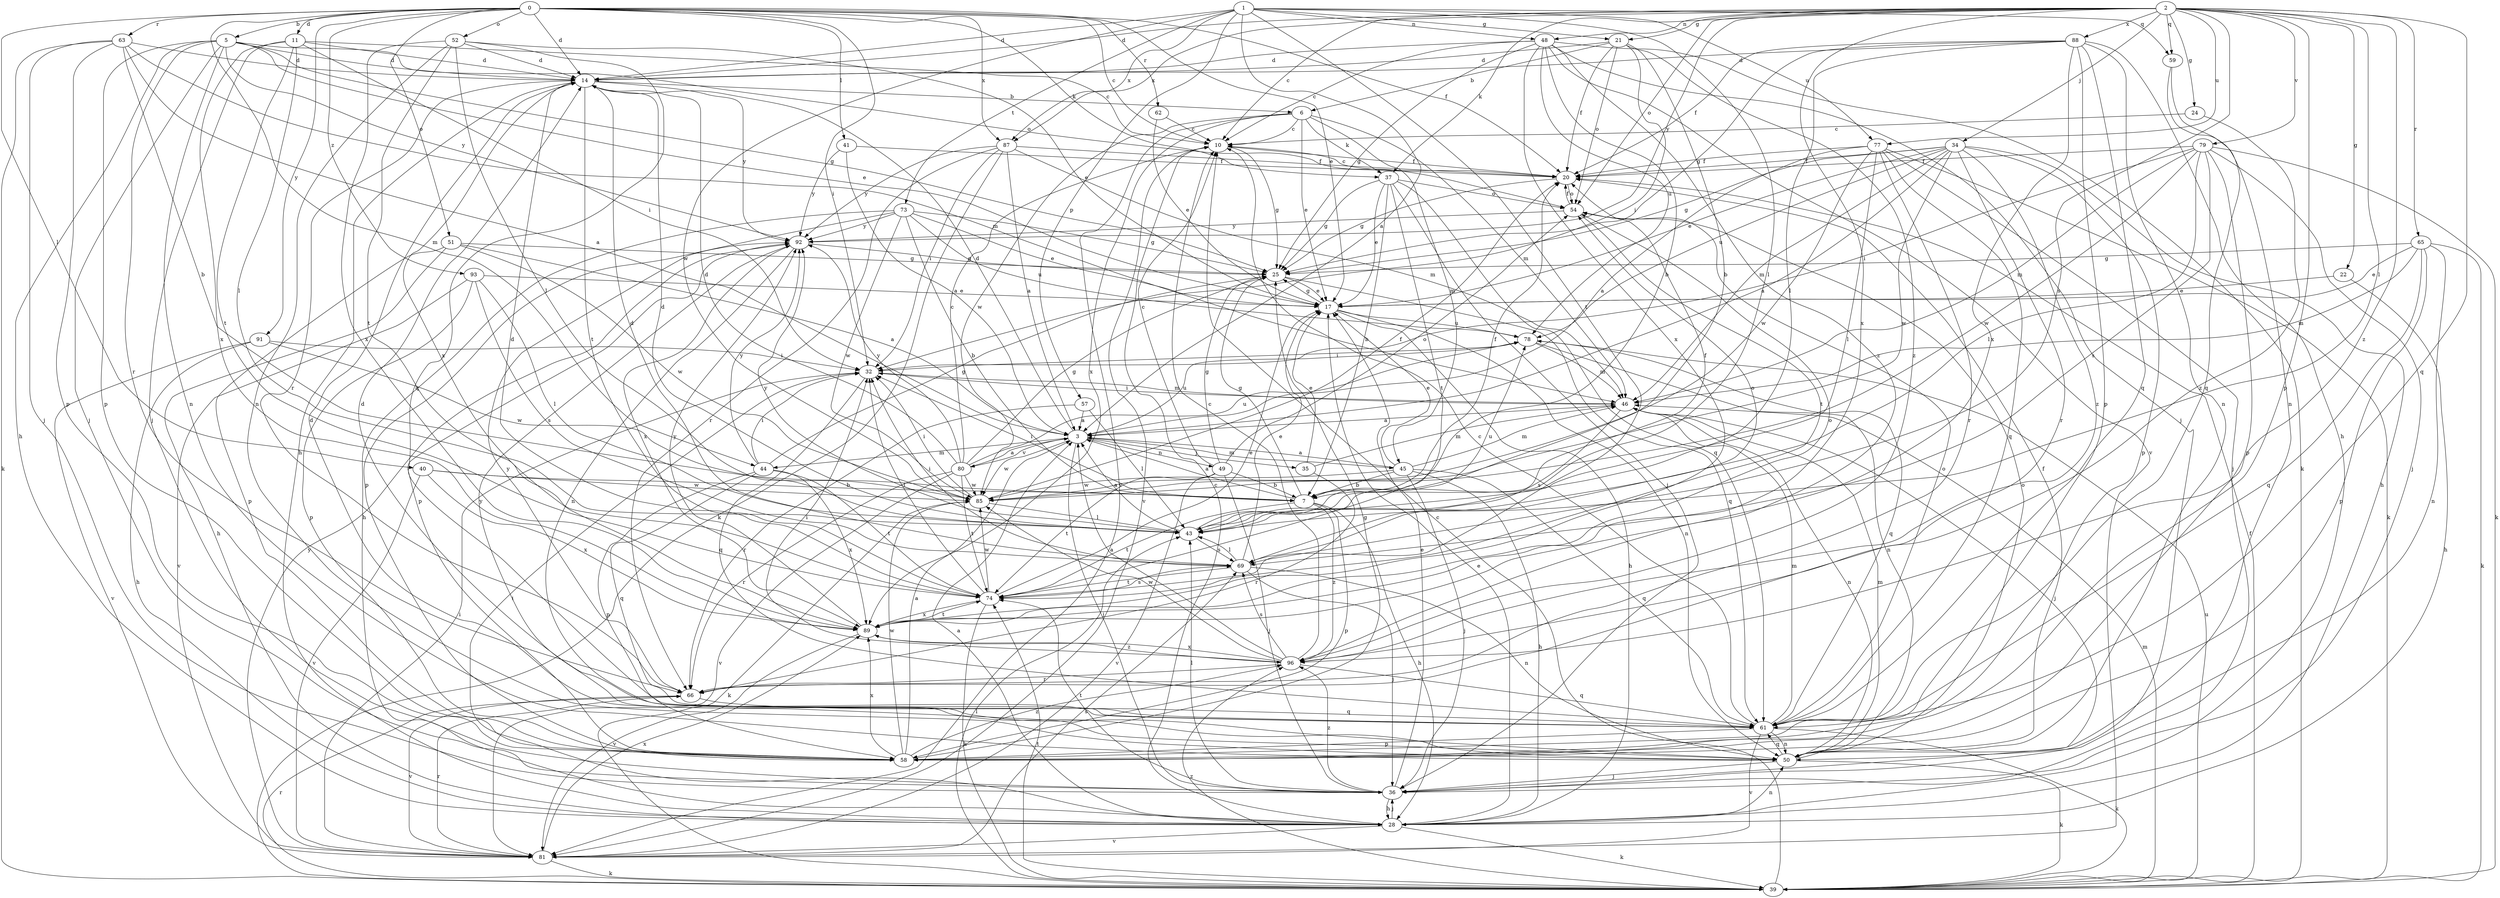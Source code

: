 strict digraph  {
0;
1;
2;
3;
5;
6;
7;
10;
11;
14;
17;
20;
21;
22;
24;
25;
28;
32;
34;
35;
36;
37;
39;
40;
41;
43;
44;
45;
46;
48;
49;
50;
51;
52;
54;
57;
58;
59;
61;
62;
63;
65;
66;
69;
73;
74;
77;
78;
79;
80;
81;
85;
87;
88;
89;
91;
92;
93;
96;
0 -> 5  [label=b];
0 -> 10  [label=c];
0 -> 11  [label=d];
0 -> 14  [label=d];
0 -> 17  [label=e];
0 -> 20  [label=f];
0 -> 32  [label=i];
0 -> 37  [label=k];
0 -> 40  [label=l];
0 -> 41  [label=l];
0 -> 44  [label=m];
0 -> 51  [label=o];
0 -> 52  [label=o];
0 -> 62  [label=r];
0 -> 63  [label=r];
0 -> 87  [label=x];
0 -> 91  [label=y];
0 -> 93  [label=z];
1 -> 3  [label=a];
1 -> 14  [label=d];
1 -> 21  [label=g];
1 -> 43  [label=l];
1 -> 48  [label=n];
1 -> 57  [label=p];
1 -> 59  [label=q];
1 -> 73  [label=t];
1 -> 74  [label=t];
1 -> 77  [label=u];
1 -> 85  [label=w];
1 -> 87  [label=x];
2 -> 10  [label=c];
2 -> 14  [label=d];
2 -> 21  [label=g];
2 -> 22  [label=g];
2 -> 24  [label=g];
2 -> 34  [label=j];
2 -> 37  [label=k];
2 -> 43  [label=l];
2 -> 48  [label=n];
2 -> 54  [label=o];
2 -> 58  [label=p];
2 -> 59  [label=q];
2 -> 61  [label=q];
2 -> 65  [label=r];
2 -> 69  [label=s];
2 -> 77  [label=u];
2 -> 79  [label=v];
2 -> 87  [label=x];
2 -> 88  [label=x];
2 -> 89  [label=x];
2 -> 92  [label=y];
2 -> 96  [label=z];
3 -> 14  [label=d];
3 -> 35  [label=j];
3 -> 36  [label=j];
3 -> 44  [label=m];
3 -> 45  [label=m];
3 -> 49  [label=n];
3 -> 78  [label=u];
3 -> 80  [label=v];
3 -> 85  [label=w];
5 -> 14  [label=d];
5 -> 17  [label=e];
5 -> 25  [label=g];
5 -> 28  [label=h];
5 -> 36  [label=j];
5 -> 50  [label=n];
5 -> 54  [label=o];
5 -> 58  [label=p];
5 -> 66  [label=r];
5 -> 92  [label=y];
6 -> 10  [label=c];
6 -> 17  [label=e];
6 -> 37  [label=k];
6 -> 45  [label=m];
6 -> 46  [label=m];
6 -> 81  [label=v];
6 -> 85  [label=w];
6 -> 89  [label=x];
7 -> 3  [label=a];
7 -> 20  [label=f];
7 -> 25  [label=g];
7 -> 28  [label=h];
7 -> 32  [label=i];
7 -> 58  [label=p];
7 -> 74  [label=t];
7 -> 96  [label=z];
10 -> 20  [label=f];
10 -> 25  [label=g];
10 -> 81  [label=v];
11 -> 10  [label=c];
11 -> 14  [label=d];
11 -> 32  [label=i];
11 -> 36  [label=j];
11 -> 43  [label=l];
11 -> 74  [label=t];
11 -> 89  [label=x];
14 -> 6  [label=b];
14 -> 28  [label=h];
14 -> 66  [label=r];
14 -> 74  [label=t];
14 -> 89  [label=x];
14 -> 92  [label=y];
17 -> 25  [label=g];
17 -> 28  [label=h];
17 -> 50  [label=n];
17 -> 78  [label=u];
20 -> 10  [label=c];
20 -> 25  [label=g];
20 -> 54  [label=o];
21 -> 6  [label=b];
21 -> 7  [label=b];
21 -> 14  [label=d];
21 -> 20  [label=f];
21 -> 32  [label=i];
21 -> 54  [label=o];
21 -> 96  [label=z];
22 -> 17  [label=e];
22 -> 28  [label=h];
24 -> 10  [label=c];
24 -> 96  [label=z];
25 -> 17  [label=e];
25 -> 61  [label=q];
28 -> 3  [label=a];
28 -> 10  [label=c];
28 -> 17  [label=e];
28 -> 32  [label=i];
28 -> 36  [label=j];
28 -> 39  [label=k];
28 -> 50  [label=n];
28 -> 81  [label=v];
32 -> 46  [label=m];
32 -> 61  [label=q];
34 -> 3  [label=a];
34 -> 17  [label=e];
34 -> 20  [label=f];
34 -> 25  [label=g];
34 -> 28  [label=h];
34 -> 46  [label=m];
34 -> 58  [label=p];
34 -> 66  [label=r];
34 -> 78  [label=u];
34 -> 85  [label=w];
34 -> 96  [label=z];
35 -> 17  [label=e];
35 -> 46  [label=m];
35 -> 66  [label=r];
36 -> 17  [label=e];
36 -> 28  [label=h];
36 -> 43  [label=l];
36 -> 74  [label=t];
36 -> 96  [label=z];
37 -> 7  [label=b];
37 -> 17  [label=e];
37 -> 25  [label=g];
37 -> 36  [label=j];
37 -> 54  [label=o];
37 -> 61  [label=q];
37 -> 74  [label=t];
39 -> 10  [label=c];
39 -> 20  [label=f];
39 -> 43  [label=l];
39 -> 46  [label=m];
39 -> 66  [label=r];
39 -> 74  [label=t];
39 -> 78  [label=u];
39 -> 96  [label=z];
40 -> 7  [label=b];
40 -> 81  [label=v];
40 -> 85  [label=w];
40 -> 89  [label=x];
41 -> 3  [label=a];
41 -> 20  [label=f];
41 -> 92  [label=y];
43 -> 3  [label=a];
43 -> 14  [label=d];
43 -> 20  [label=f];
43 -> 69  [label=s];
43 -> 78  [label=u];
43 -> 92  [label=y];
44 -> 25  [label=g];
44 -> 32  [label=i];
44 -> 58  [label=p];
44 -> 61  [label=q];
44 -> 74  [label=t];
44 -> 89  [label=x];
44 -> 92  [label=y];
45 -> 3  [label=a];
45 -> 7  [label=b];
45 -> 17  [label=e];
45 -> 28  [label=h];
45 -> 36  [label=j];
45 -> 46  [label=m];
45 -> 61  [label=q];
45 -> 85  [label=w];
46 -> 3  [label=a];
46 -> 32  [label=i];
46 -> 36  [label=j];
46 -> 50  [label=n];
46 -> 69  [label=s];
48 -> 7  [label=b];
48 -> 10  [label=c];
48 -> 14  [label=d];
48 -> 25  [label=g];
48 -> 36  [label=j];
48 -> 39  [label=k];
48 -> 78  [label=u];
48 -> 81  [label=v];
48 -> 89  [label=x];
48 -> 96  [label=z];
49 -> 7  [label=b];
49 -> 10  [label=c];
49 -> 25  [label=g];
49 -> 36  [label=j];
49 -> 54  [label=o];
49 -> 74  [label=t];
49 -> 81  [label=v];
50 -> 14  [label=d];
50 -> 20  [label=f];
50 -> 36  [label=j];
50 -> 39  [label=k];
50 -> 46  [label=m];
50 -> 54  [label=o];
50 -> 61  [label=q];
50 -> 92  [label=y];
51 -> 3  [label=a];
51 -> 25  [label=g];
51 -> 28  [label=h];
51 -> 58  [label=p];
51 -> 85  [label=w];
52 -> 14  [label=d];
52 -> 17  [label=e];
52 -> 43  [label=l];
52 -> 50  [label=n];
52 -> 61  [label=q];
52 -> 74  [label=t];
52 -> 89  [label=x];
54 -> 20  [label=f];
54 -> 74  [label=t];
54 -> 92  [label=y];
57 -> 3  [label=a];
57 -> 43  [label=l];
57 -> 66  [label=r];
58 -> 3  [label=a];
58 -> 25  [label=g];
58 -> 85  [label=w];
58 -> 89  [label=x];
58 -> 96  [label=z];
59 -> 50  [label=n];
59 -> 61  [label=q];
61 -> 10  [label=c];
61 -> 14  [label=d];
61 -> 39  [label=k];
61 -> 46  [label=m];
61 -> 50  [label=n];
61 -> 54  [label=o];
61 -> 58  [label=p];
61 -> 81  [label=v];
62 -> 10  [label=c];
62 -> 17  [label=e];
63 -> 3  [label=a];
63 -> 7  [label=b];
63 -> 14  [label=d];
63 -> 36  [label=j];
63 -> 39  [label=k];
63 -> 46  [label=m];
63 -> 58  [label=p];
65 -> 17  [label=e];
65 -> 25  [label=g];
65 -> 39  [label=k];
65 -> 46  [label=m];
65 -> 50  [label=n];
65 -> 58  [label=p];
65 -> 61  [label=q];
66 -> 61  [label=q];
66 -> 81  [label=v];
66 -> 92  [label=y];
69 -> 14  [label=d];
69 -> 17  [label=e];
69 -> 32  [label=i];
69 -> 36  [label=j];
69 -> 43  [label=l];
69 -> 50  [label=n];
69 -> 54  [label=o];
69 -> 74  [label=t];
73 -> 7  [label=b];
73 -> 17  [label=e];
73 -> 25  [label=g];
73 -> 28  [label=h];
73 -> 58  [label=p];
73 -> 78  [label=u];
73 -> 85  [label=w];
73 -> 92  [label=y];
74 -> 14  [label=d];
74 -> 17  [label=e];
74 -> 32  [label=i];
74 -> 39  [label=k];
74 -> 69  [label=s];
74 -> 85  [label=w];
74 -> 89  [label=x];
77 -> 3  [label=a];
77 -> 20  [label=f];
77 -> 36  [label=j];
77 -> 39  [label=k];
77 -> 43  [label=l];
77 -> 61  [label=q];
77 -> 66  [label=r];
77 -> 85  [label=w];
78 -> 32  [label=i];
78 -> 46  [label=m];
78 -> 50  [label=n];
78 -> 61  [label=q];
79 -> 20  [label=f];
79 -> 32  [label=i];
79 -> 36  [label=j];
79 -> 39  [label=k];
79 -> 43  [label=l];
79 -> 46  [label=m];
79 -> 58  [label=p];
79 -> 69  [label=s];
79 -> 85  [label=w];
80 -> 3  [label=a];
80 -> 10  [label=c];
80 -> 14  [label=d];
80 -> 25  [label=g];
80 -> 66  [label=r];
80 -> 74  [label=t];
80 -> 78  [label=u];
80 -> 81  [label=v];
80 -> 85  [label=w];
80 -> 92  [label=y];
81 -> 32  [label=i];
81 -> 39  [label=k];
81 -> 66  [label=r];
81 -> 69  [label=s];
81 -> 89  [label=x];
81 -> 92  [label=y];
85 -> 20  [label=f];
85 -> 32  [label=i];
85 -> 39  [label=k];
85 -> 43  [label=l];
87 -> 3  [label=a];
87 -> 20  [label=f];
87 -> 32  [label=i];
87 -> 39  [label=k];
87 -> 46  [label=m];
87 -> 66  [label=r];
87 -> 92  [label=y];
88 -> 14  [label=d];
88 -> 20  [label=f];
88 -> 25  [label=g];
88 -> 28  [label=h];
88 -> 43  [label=l];
88 -> 50  [label=n];
88 -> 58  [label=p];
88 -> 61  [label=q];
88 -> 89  [label=x];
89 -> 54  [label=o];
89 -> 74  [label=t];
89 -> 81  [label=v];
89 -> 92  [label=y];
89 -> 96  [label=z];
91 -> 28  [label=h];
91 -> 32  [label=i];
91 -> 81  [label=v];
91 -> 85  [label=w];
92 -> 25  [label=g];
92 -> 50  [label=n];
92 -> 58  [label=p];
92 -> 89  [label=x];
93 -> 17  [label=e];
93 -> 43  [label=l];
93 -> 58  [label=p];
93 -> 69  [label=s];
93 -> 81  [label=v];
96 -> 3  [label=a];
96 -> 10  [label=c];
96 -> 32  [label=i];
96 -> 61  [label=q];
96 -> 66  [label=r];
96 -> 69  [label=s];
96 -> 85  [label=w];
96 -> 89  [label=x];
}
